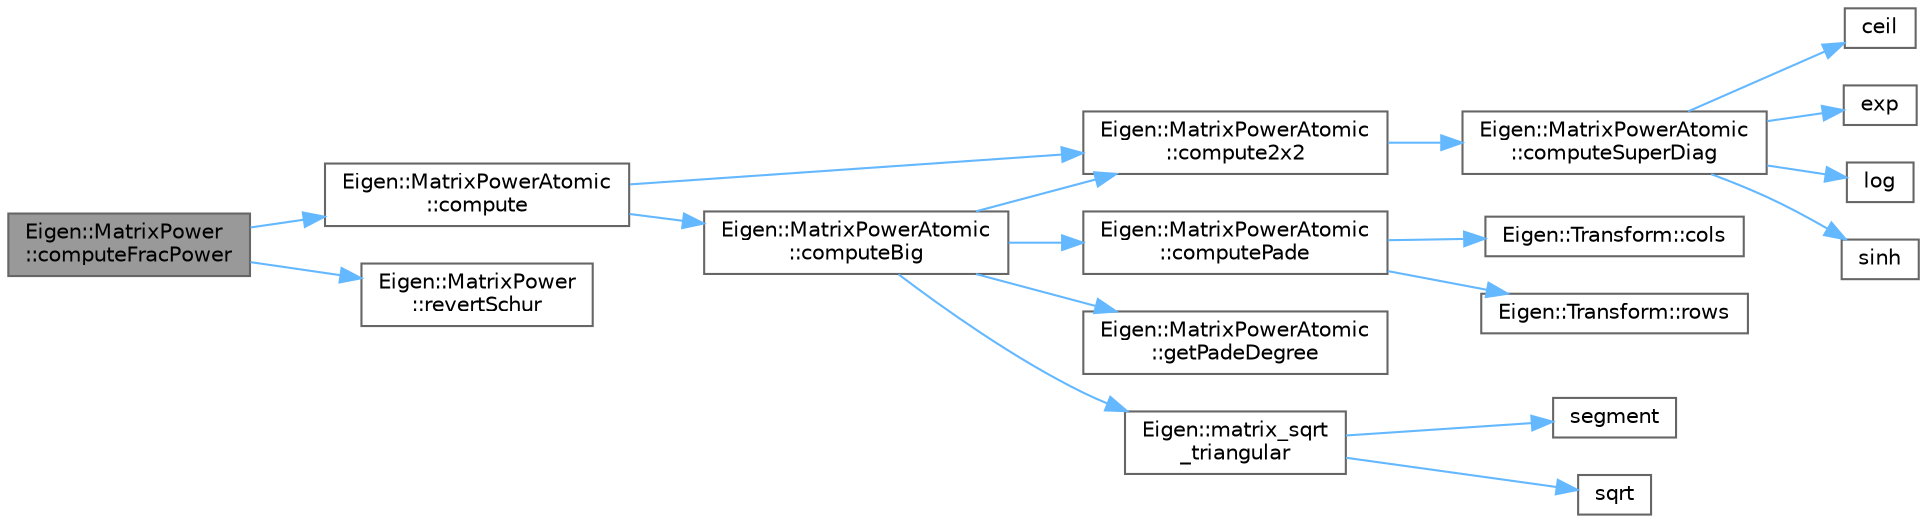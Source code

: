 digraph "Eigen::MatrixPower::computeFracPower"
{
 // LATEX_PDF_SIZE
  bgcolor="transparent";
  edge [fontname=Helvetica,fontsize=10,labelfontname=Helvetica,labelfontsize=10];
  node [fontname=Helvetica,fontsize=10,shape=box,height=0.2,width=0.4];
  rankdir="LR";
  Node1 [id="Node000001",label="Eigen::MatrixPower\l::computeFracPower",height=0.2,width=0.4,color="gray40", fillcolor="grey60", style="filled", fontcolor="black",tooltip=" "];
  Node1 -> Node2 [id="edge18_Node000001_Node000002",color="steelblue1",style="solid",tooltip=" "];
  Node2 [id="Node000002",label="Eigen::MatrixPowerAtomic\l::compute",height=0.2,width=0.4,color="grey40", fillcolor="white", style="filled",URL="$class_eigen_1_1_matrix_power_atomic.html#ac3cdfb54a5b60079d068784534cbc174",tooltip="Compute the matrix power."];
  Node2 -> Node3 [id="edge19_Node000002_Node000003",color="steelblue1",style="solid",tooltip=" "];
  Node3 [id="Node000003",label="Eigen::MatrixPowerAtomic\l::compute2x2",height=0.2,width=0.4,color="grey40", fillcolor="white", style="filled",URL="$class_eigen_1_1_matrix_power_atomic.html#a9eb9b55165a882ff8455d98ad6652e9b",tooltip=" "];
  Node3 -> Node4 [id="edge20_Node000003_Node000004",color="steelblue1",style="solid",tooltip=" "];
  Node4 [id="Node000004",label="Eigen::MatrixPowerAtomic\l::computeSuperDiag",height=0.2,width=0.4,color="grey40", fillcolor="white", style="filled",URL="$class_eigen_1_1_matrix_power_atomic.html#a985e673d9703f00d14fc530645e97269",tooltip=" "];
  Node4 -> Node5 [id="edge21_Node000004_Node000005",color="steelblue1",style="solid",tooltip=" "];
  Node5 [id="Node000005",label="ceil",height=0.2,width=0.4,color="grey40", fillcolor="white", style="filled",URL="$_array_cwise_unary_ops_8h.html#a63043b6807e8e10fb1adf4667e3664d2",tooltip=" "];
  Node4 -> Node6 [id="edge22_Node000004_Node000006",color="steelblue1",style="solid",tooltip=" "];
  Node6 [id="Node000006",label="exp",height=0.2,width=0.4,color="grey40", fillcolor="white", style="filled",URL="$_array_cwise_unary_ops_8h.html#a2500b5d4f377a445cb98d3f1facfa1cf",tooltip=" "];
  Node4 -> Node7 [id="edge23_Node000004_Node000007",color="steelblue1",style="solid",tooltip=" "];
  Node7 [id="Node000007",label="log",height=0.2,width=0.4,color="grey40", fillcolor="white", style="filled",URL="$_array_cwise_unary_ops_8h.html#a48e72df6412ca98881afcd657352a1d5",tooltip=" "];
  Node4 -> Node8 [id="edge24_Node000004_Node000008",color="steelblue1",style="solid",tooltip=" "];
  Node8 [id="Node000008",label="sinh",height=0.2,width=0.4,color="grey40", fillcolor="white", style="filled",URL="$_array_cwise_unary_ops_8h.html#a2a79b4dc952416cf485d5f84af4c798e",tooltip=" "];
  Node2 -> Node9 [id="edge25_Node000002_Node000009",color="steelblue1",style="solid",tooltip=" "];
  Node9 [id="Node000009",label="Eigen::MatrixPowerAtomic\l::computeBig",height=0.2,width=0.4,color="grey40", fillcolor="white", style="filled",URL="$class_eigen_1_1_matrix_power_atomic.html#acfef5bbe420816b771a94e43f29161ed",tooltip=" "];
  Node9 -> Node3 [id="edge26_Node000009_Node000003",color="steelblue1",style="solid",tooltip=" "];
  Node9 -> Node10 [id="edge27_Node000009_Node000010",color="steelblue1",style="solid",tooltip=" "];
  Node10 [id="Node000010",label="Eigen::MatrixPowerAtomic\l::computePade",height=0.2,width=0.4,color="grey40", fillcolor="white", style="filled",URL="$class_eigen_1_1_matrix_power_atomic.html#a2d2761d9b4a83d10ddb9d754216937f5",tooltip=" "];
  Node10 -> Node11 [id="edge28_Node000010_Node000011",color="steelblue1",style="solid",tooltip=" "];
  Node11 [id="Node000011",label="Eigen::Transform::cols",height=0.2,width=0.4,color="grey40", fillcolor="white", style="filled",URL="$class_eigen_1_1_transform.html#aaf5a748164ab58f3d9c894daccdb7fbb",tooltip=" "];
  Node10 -> Node12 [id="edge29_Node000010_Node000012",color="steelblue1",style="solid",tooltip=" "];
  Node12 [id="Node000012",label="Eigen::Transform::rows",height=0.2,width=0.4,color="grey40", fillcolor="white", style="filled",URL="$class_eigen_1_1_transform.html#ac27cda9806c29f4d022198bbbdeb9a91",tooltip=" "];
  Node9 -> Node13 [id="edge30_Node000009_Node000013",color="steelblue1",style="solid",tooltip=" "];
  Node13 [id="Node000013",label="Eigen::MatrixPowerAtomic\l::getPadeDegree",height=0.2,width=0.4,color="grey40", fillcolor="white", style="filled",URL="$class_eigen_1_1_matrix_power_atomic.html#a5a18438b1723ad4d8d0f7dc3269d7fbd",tooltip=" "];
  Node9 -> Node14 [id="edge31_Node000009_Node000014",color="steelblue1",style="solid",tooltip=" "];
  Node14 [id="Node000014",label="Eigen::matrix_sqrt\l_triangular",height=0.2,width=0.4,color="grey40", fillcolor="white", style="filled",URL="$namespace_eigen.html#ae51c91f920f6ea4a7f6f72caa1e8249f",tooltip="Compute matrix square root of triangular matrix."];
  Node14 -> Node15 [id="edge32_Node000014_Node000015",color="steelblue1",style="solid",tooltip=" "];
  Node15 [id="Node000015",label="segment",height=0.2,width=0.4,color="grey40", fillcolor="white", style="filled",URL="$_block_methods_8h.html#a3c8d2bfe6f857a2a270b78759487e3a8",tooltip="This is the const version of segment(Index,Index)."];
  Node14 -> Node16 [id="edge33_Node000014_Node000016",color="steelblue1",style="solid",tooltip=" "];
  Node16 [id="Node000016",label="sqrt",height=0.2,width=0.4,color="grey40", fillcolor="white", style="filled",URL="$_array_cwise_unary_ops_8h.html#a656b9217a2fcb6de59dc8d1eb3079cc7",tooltip=" "];
  Node1 -> Node17 [id="edge34_Node000001_Node000017",color="steelblue1",style="solid",tooltip=" "];
  Node17 [id="Node000017",label="Eigen::MatrixPower\l::revertSchur",height=0.2,width=0.4,color="grey40", fillcolor="white", style="filled",URL="$class_eigen_1_1_matrix_power.html#ae783fa3fd68a515b3516545b7f1d0731",tooltip=" "];
}
